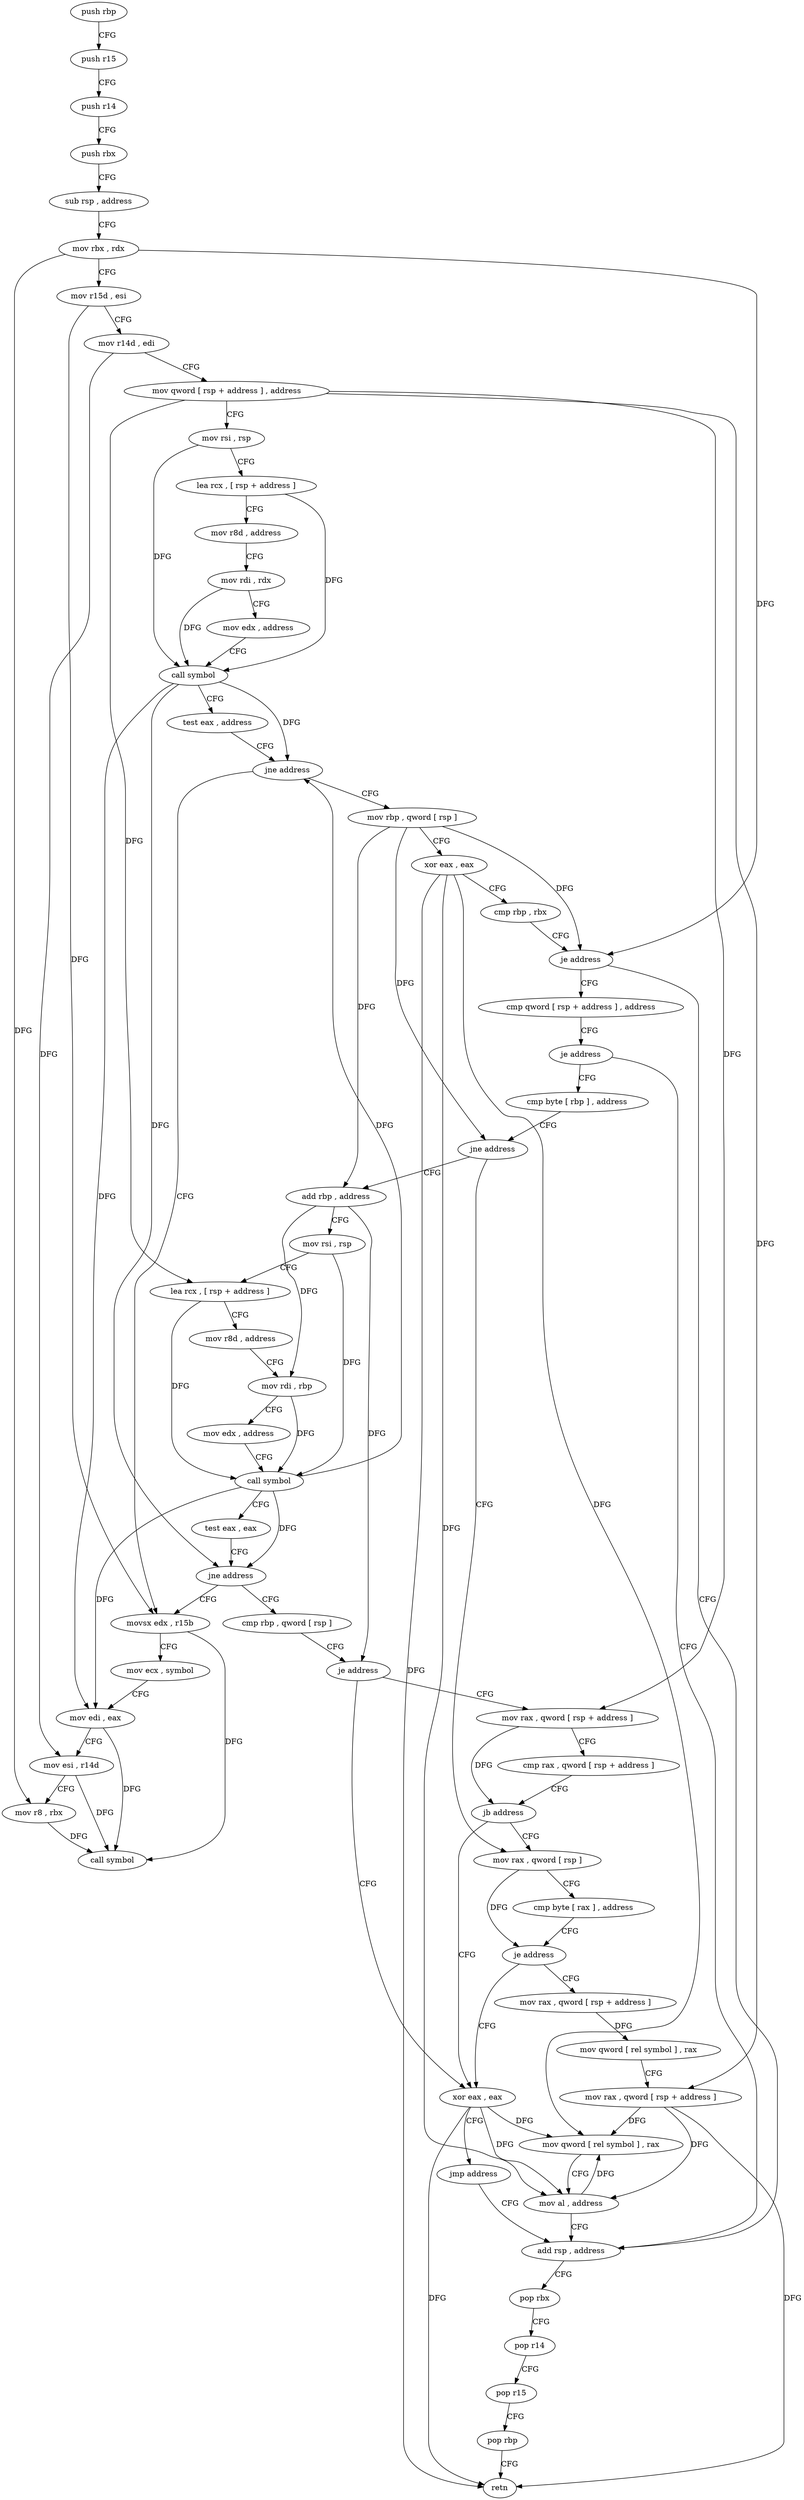 digraph "func" {
"4203408" [label = "push rbp" ]
"4203409" [label = "push r15" ]
"4203411" [label = "push r14" ]
"4203413" [label = "push rbx" ]
"4203414" [label = "sub rsp , address" ]
"4203418" [label = "mov rbx , rdx" ]
"4203421" [label = "mov r15d , esi" ]
"4203424" [label = "mov r14d , edi" ]
"4203427" [label = "mov qword [ rsp + address ] , address" ]
"4203436" [label = "mov rsi , rsp" ]
"4203439" [label = "lea rcx , [ rsp + address ]" ]
"4203444" [label = "mov r8d , address" ]
"4203450" [label = "mov rdi , rdx" ]
"4203453" [label = "mov edx , address" ]
"4203458" [label = "call symbol" ]
"4203463" [label = "test eax , address" ]
"4203468" [label = "jne address" ]
"4203602" [label = "movsx edx , r15b" ]
"4203474" [label = "mov rbp , qword [ rsp ]" ]
"4203606" [label = "mov ecx , symbol" ]
"4203611" [label = "mov edi , eax" ]
"4203613" [label = "mov esi , r14d" ]
"4203616" [label = "mov r8 , rbx" ]
"4203619" [label = "call symbol" ]
"4203478" [label = "xor eax , eax" ]
"4203480" [label = "cmp rbp , rbx" ]
"4203483" [label = "je address" ]
"4203591" [label = "add rsp , address" ]
"4203485" [label = "cmp qword [ rsp + address ] , address" ]
"4203595" [label = "pop rbx" ]
"4203596" [label = "pop r14" ]
"4203598" [label = "pop r15" ]
"4203600" [label = "pop rbp" ]
"4203601" [label = "retn" ]
"4203491" [label = "je address" ]
"4203493" [label = "cmp byte [ rbp ] , address" ]
"4203497" [label = "jne address" ]
"4203552" [label = "mov rax , qword [ rsp ]" ]
"4203499" [label = "add rbp , address" ]
"4203556" [label = "cmp byte [ rax ] , address" ]
"4203559" [label = "je address" ]
"4203565" [label = "mov rax , qword [ rsp + address ]" ]
"4203561" [label = "xor eax , eax" ]
"4203503" [label = "mov rsi , rsp" ]
"4203506" [label = "lea rcx , [ rsp + address ]" ]
"4203511" [label = "mov r8d , address" ]
"4203517" [label = "mov rdi , rbp" ]
"4203520" [label = "mov edx , address" ]
"4203525" [label = "call symbol" ]
"4203530" [label = "test eax , eax" ]
"4203532" [label = "jne address" ]
"4203534" [label = "cmp rbp , qword [ rsp ]" ]
"4203570" [label = "mov qword [ rel symbol ] , rax" ]
"4203577" [label = "mov rax , qword [ rsp + address ]" ]
"4203582" [label = "mov qword [ rel symbol ] , rax" ]
"4203589" [label = "mov al , address" ]
"4203563" [label = "jmp address" ]
"4203538" [label = "je address" ]
"4203540" [label = "mov rax , qword [ rsp + address ]" ]
"4203545" [label = "cmp rax , qword [ rsp + address ]" ]
"4203550" [label = "jb address" ]
"4203408" -> "4203409" [ label = "CFG" ]
"4203409" -> "4203411" [ label = "CFG" ]
"4203411" -> "4203413" [ label = "CFG" ]
"4203413" -> "4203414" [ label = "CFG" ]
"4203414" -> "4203418" [ label = "CFG" ]
"4203418" -> "4203421" [ label = "CFG" ]
"4203418" -> "4203616" [ label = "DFG" ]
"4203418" -> "4203483" [ label = "DFG" ]
"4203421" -> "4203424" [ label = "CFG" ]
"4203421" -> "4203602" [ label = "DFG" ]
"4203424" -> "4203427" [ label = "CFG" ]
"4203424" -> "4203613" [ label = "DFG" ]
"4203427" -> "4203436" [ label = "CFG" ]
"4203427" -> "4203577" [ label = "DFG" ]
"4203427" -> "4203540" [ label = "DFG" ]
"4203427" -> "4203506" [ label = "DFG" ]
"4203436" -> "4203439" [ label = "CFG" ]
"4203436" -> "4203458" [ label = "DFG" ]
"4203439" -> "4203444" [ label = "CFG" ]
"4203439" -> "4203458" [ label = "DFG" ]
"4203444" -> "4203450" [ label = "CFG" ]
"4203450" -> "4203453" [ label = "CFG" ]
"4203450" -> "4203458" [ label = "DFG" ]
"4203453" -> "4203458" [ label = "CFG" ]
"4203458" -> "4203463" [ label = "CFG" ]
"4203458" -> "4203468" [ label = "DFG" ]
"4203458" -> "4203611" [ label = "DFG" ]
"4203458" -> "4203532" [ label = "DFG" ]
"4203463" -> "4203468" [ label = "CFG" ]
"4203468" -> "4203602" [ label = "CFG" ]
"4203468" -> "4203474" [ label = "CFG" ]
"4203602" -> "4203606" [ label = "CFG" ]
"4203602" -> "4203619" [ label = "DFG" ]
"4203474" -> "4203478" [ label = "CFG" ]
"4203474" -> "4203483" [ label = "DFG" ]
"4203474" -> "4203497" [ label = "DFG" ]
"4203474" -> "4203499" [ label = "DFG" ]
"4203606" -> "4203611" [ label = "CFG" ]
"4203611" -> "4203613" [ label = "CFG" ]
"4203611" -> "4203619" [ label = "DFG" ]
"4203613" -> "4203616" [ label = "CFG" ]
"4203613" -> "4203619" [ label = "DFG" ]
"4203616" -> "4203619" [ label = "DFG" ]
"4203478" -> "4203480" [ label = "CFG" ]
"4203478" -> "4203601" [ label = "DFG" ]
"4203478" -> "4203582" [ label = "DFG" ]
"4203478" -> "4203589" [ label = "DFG" ]
"4203480" -> "4203483" [ label = "CFG" ]
"4203483" -> "4203591" [ label = "CFG" ]
"4203483" -> "4203485" [ label = "CFG" ]
"4203591" -> "4203595" [ label = "CFG" ]
"4203485" -> "4203491" [ label = "CFG" ]
"4203595" -> "4203596" [ label = "CFG" ]
"4203596" -> "4203598" [ label = "CFG" ]
"4203598" -> "4203600" [ label = "CFG" ]
"4203600" -> "4203601" [ label = "CFG" ]
"4203491" -> "4203591" [ label = "CFG" ]
"4203491" -> "4203493" [ label = "CFG" ]
"4203493" -> "4203497" [ label = "CFG" ]
"4203497" -> "4203552" [ label = "CFG" ]
"4203497" -> "4203499" [ label = "CFG" ]
"4203552" -> "4203556" [ label = "CFG" ]
"4203552" -> "4203559" [ label = "DFG" ]
"4203499" -> "4203503" [ label = "CFG" ]
"4203499" -> "4203517" [ label = "DFG" ]
"4203499" -> "4203538" [ label = "DFG" ]
"4203556" -> "4203559" [ label = "CFG" ]
"4203559" -> "4203565" [ label = "CFG" ]
"4203559" -> "4203561" [ label = "CFG" ]
"4203565" -> "4203570" [ label = "DFG" ]
"4203561" -> "4203563" [ label = "CFG" ]
"4203561" -> "4203582" [ label = "DFG" ]
"4203561" -> "4203589" [ label = "DFG" ]
"4203561" -> "4203601" [ label = "DFG" ]
"4203503" -> "4203506" [ label = "CFG" ]
"4203503" -> "4203525" [ label = "DFG" ]
"4203506" -> "4203511" [ label = "CFG" ]
"4203506" -> "4203525" [ label = "DFG" ]
"4203511" -> "4203517" [ label = "CFG" ]
"4203517" -> "4203520" [ label = "CFG" ]
"4203517" -> "4203525" [ label = "DFG" ]
"4203520" -> "4203525" [ label = "CFG" ]
"4203525" -> "4203530" [ label = "CFG" ]
"4203525" -> "4203468" [ label = "DFG" ]
"4203525" -> "4203611" [ label = "DFG" ]
"4203525" -> "4203532" [ label = "DFG" ]
"4203530" -> "4203532" [ label = "CFG" ]
"4203532" -> "4203602" [ label = "CFG" ]
"4203532" -> "4203534" [ label = "CFG" ]
"4203534" -> "4203538" [ label = "CFG" ]
"4203570" -> "4203577" [ label = "CFG" ]
"4203577" -> "4203582" [ label = "DFG" ]
"4203577" -> "4203601" [ label = "DFG" ]
"4203577" -> "4203589" [ label = "DFG" ]
"4203582" -> "4203589" [ label = "CFG" ]
"4203589" -> "4203591" [ label = "CFG" ]
"4203589" -> "4203582" [ label = "DFG" ]
"4203563" -> "4203591" [ label = "CFG" ]
"4203538" -> "4203561" [ label = "CFG" ]
"4203538" -> "4203540" [ label = "CFG" ]
"4203540" -> "4203545" [ label = "CFG" ]
"4203540" -> "4203550" [ label = "DFG" ]
"4203545" -> "4203550" [ label = "CFG" ]
"4203550" -> "4203561" [ label = "CFG" ]
"4203550" -> "4203552" [ label = "CFG" ]
}
